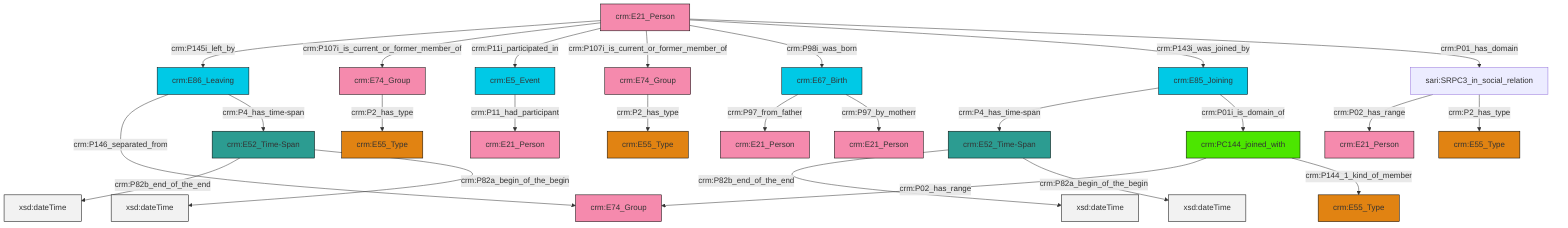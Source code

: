 graph TD
classDef Literal fill:#f2f2f2,stroke:#000000;
classDef CRM_Entity fill:#FFFFFF,stroke:#000000;
classDef Temporal_Entity fill:#00C9E6, stroke:#000000;
classDef Type fill:#E18312, stroke:#000000;
classDef Time-Span fill:#2C9C91, stroke:#000000;
classDef Appellation fill:#FFEB7F, stroke:#000000;
classDef Place fill:#008836, stroke:#000000;
classDef Persistent_Item fill:#B266B2, stroke:#000000;
classDef Conceptual_Object fill:#FFD700, stroke:#000000;
classDef Physical_Thing fill:#D2B48C, stroke:#000000;
classDef Actor fill:#f58aad, stroke:#000000;
classDef PC_Classes fill:#4ce600, stroke:#000000;
classDef Multi fill:#cccccc,stroke:#000000;

2["crm:E21_Person"]:::Actor -->|crm:P145i_left_by| 3["crm:E86_Leaving"]:::Temporal_Entity
2["crm:E21_Person"]:::Actor -->|crm:P107i_is_current_or_former_member_of| 4["crm:E74_Group"]:::Actor
11["sari:SRPC3_in_social_relation"]:::Default -->|crm:P02_has_range| 0["crm:E21_Person"]:::Actor
3["crm:E86_Leaving"]:::Temporal_Entity -->|crm:P146_separated_from| 12["crm:E74_Group"]:::Actor
11["sari:SRPC3_in_social_relation"]:::Default -->|crm:P2_has_type| 13["crm:E55_Type"]:::Type
14["crm:PC144_joined_with"]:::PC_Classes -->|crm:P02_has_range| 12["crm:E74_Group"]:::Actor
18["crm:E52_Time-Span"]:::Time-Span -->|crm:P82b_end_of_the_end| 19[xsd:dateTime]:::Literal
18["crm:E52_Time-Span"]:::Time-Span -->|crm:P82a_begin_of_the_begin| 26[xsd:dateTime]:::Literal
30["crm:E52_Time-Span"]:::Time-Span -->|crm:P82b_end_of_the_end| 31[xsd:dateTime]:::Literal
27["crm:E85_Joining"]:::Temporal_Entity -->|crm:P4_has_time-span| 18["crm:E52_Time-Span"]:::Time-Span
27["crm:E85_Joining"]:::Temporal_Entity -->|crm:P01i_is_domain_of| 14["crm:PC144_joined_with"]:::PC_Classes
30["crm:E52_Time-Span"]:::Time-Span -->|crm:P82a_begin_of_the_begin| 34[xsd:dateTime]:::Literal
2["crm:E21_Person"]:::Actor -->|crm:P11i_participated_in| 16["crm:E5_Event"]:::Temporal_Entity
16["crm:E5_Event"]:::Temporal_Entity -->|crm:P11_had_participant| 35["crm:E21_Person"]:::Actor
14["crm:PC144_joined_with"]:::PC_Classes -->|crm:P144_1_kind_of_member| 24["crm:E55_Type"]:::Type
4["crm:E74_Group"]:::Actor -->|crm:P2_has_type| 22["crm:E55_Type"]:::Type
32["crm:E74_Group"]:::Actor -->|crm:P2_has_type| 9["crm:E55_Type"]:::Type
6["crm:E67_Birth"]:::Temporal_Entity -->|crm:P97_from_father| 40["crm:E21_Person"]:::Actor
3["crm:E86_Leaving"]:::Temporal_Entity -->|crm:P4_has_time-span| 30["crm:E52_Time-Span"]:::Time-Span
2["crm:E21_Person"]:::Actor -->|crm:P107i_is_current_or_former_member_of| 32["crm:E74_Group"]:::Actor
2["crm:E21_Person"]:::Actor -->|crm:P98i_was_born| 6["crm:E67_Birth"]:::Temporal_Entity
2["crm:E21_Person"]:::Actor -->|crm:P143i_was_joined_by| 27["crm:E85_Joining"]:::Temporal_Entity
2["crm:E21_Person"]:::Actor -->|crm:P01_has_domain| 11["sari:SRPC3_in_social_relation"]:::Default
6["crm:E67_Birth"]:::Temporal_Entity -->|crm:P97_by_motherr| 20["crm:E21_Person"]:::Actor